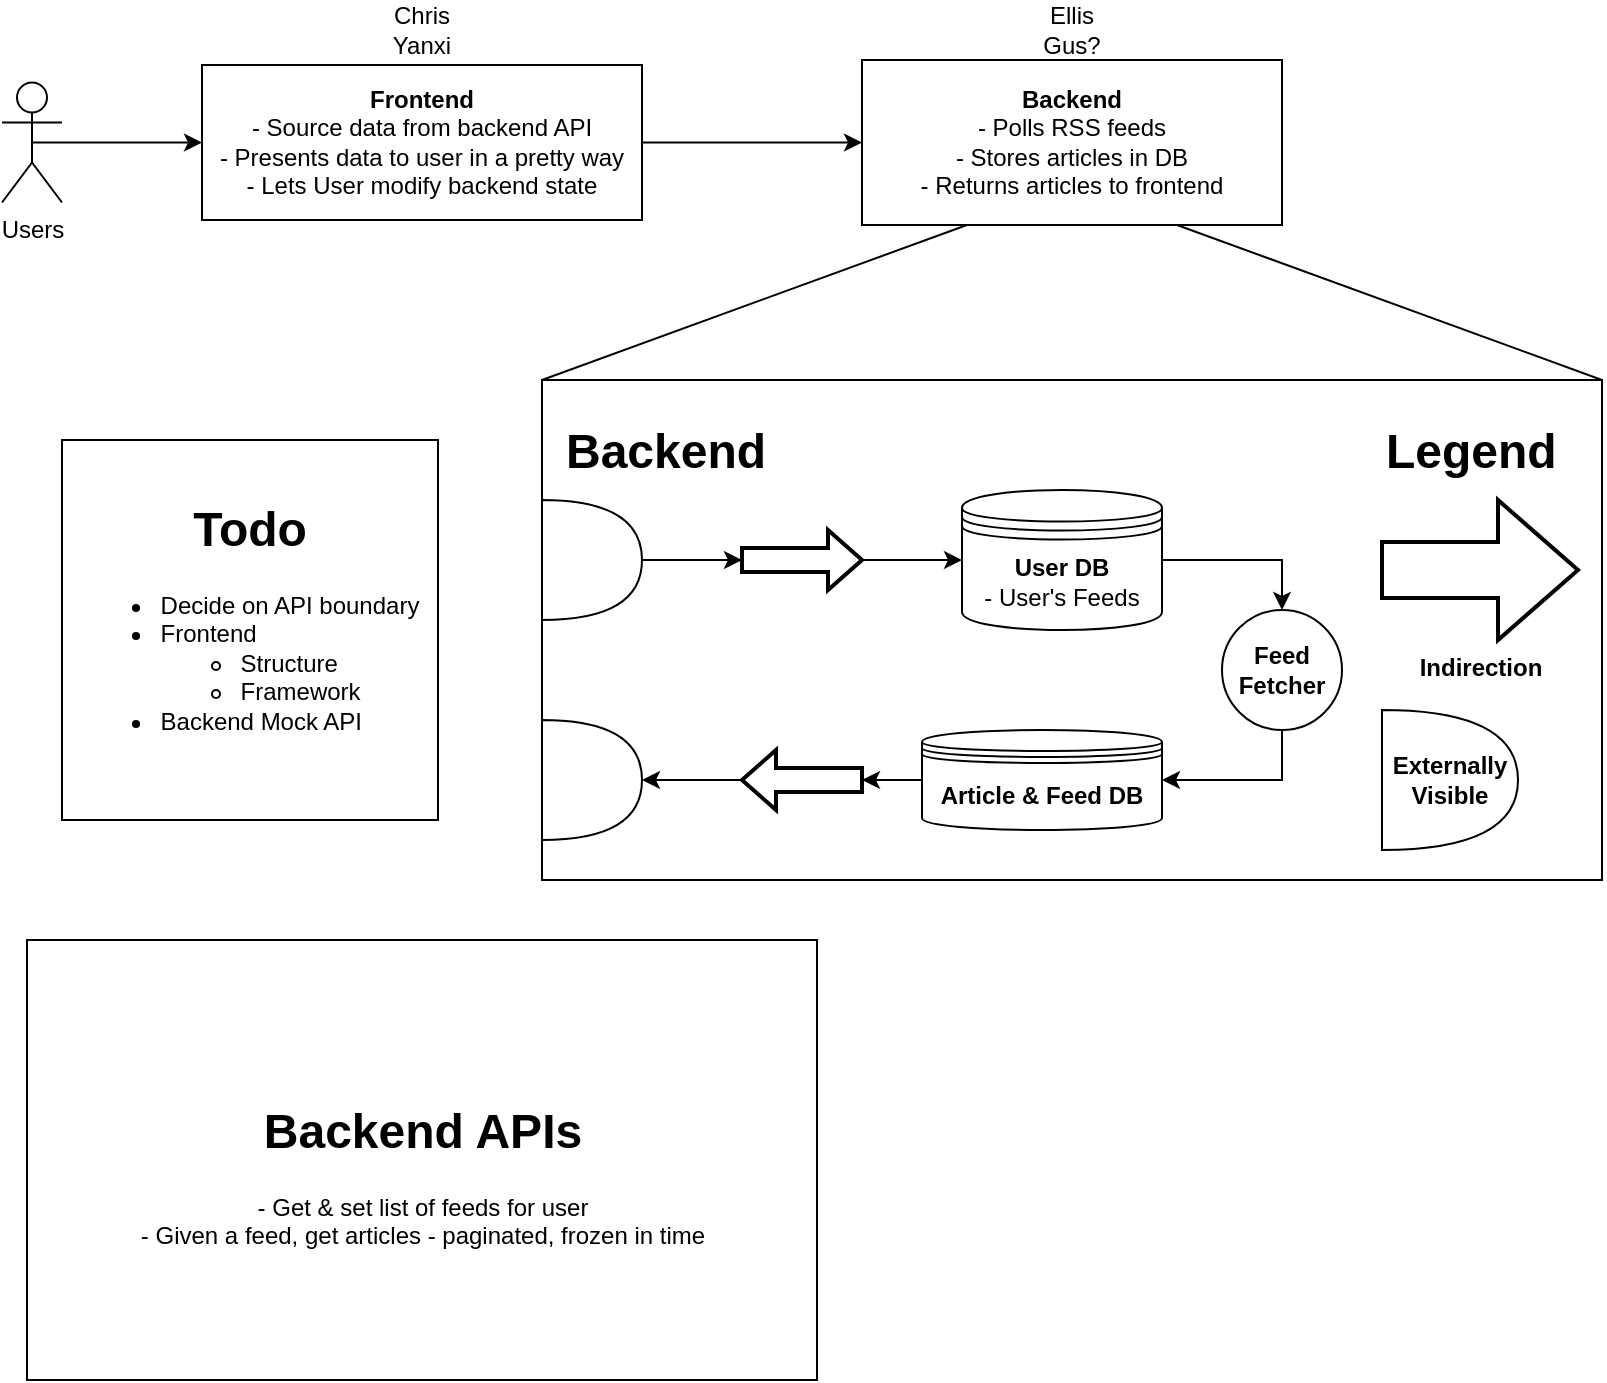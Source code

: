 <mxfile version="26.0.11">
  <diagram name="Page-1" id="ONNEkl865YsKOU8A_xtl">
    <mxGraphModel dx="1842" dy="751" grid="1" gridSize="10" guides="1" tooltips="1" connect="1" arrows="1" fold="1" page="1" pageScale="1" pageWidth="1920" pageHeight="1200" math="0" shadow="0">
      <root>
        <mxCell id="0" />
        <mxCell id="1" parent="0" />
        <mxCell id="Un7B_MPfDlpBDxi7xrs7-4" style="edgeStyle=orthogonalEdgeStyle;rounded=0;orthogonalLoop=1;jettySize=auto;html=1;exitX=1;exitY=0.5;exitDx=0;exitDy=0;entryX=0;entryY=0.5;entryDx=0;entryDy=0;" parent="1" source="Un7B_MPfDlpBDxi7xrs7-1" target="Un7B_MPfDlpBDxi7xrs7-2" edge="1">
          <mxGeometry relative="1" as="geometry" />
        </mxCell>
        <mxCell id="Un7B_MPfDlpBDxi7xrs7-1" value="&lt;div&gt;&lt;b&gt;Frontend&lt;/b&gt;&lt;/div&gt;&lt;div&gt;- Source data from backend API&lt;/div&gt;&lt;div&gt;- Presents data to user in a pretty way&lt;/div&gt;&lt;div&gt;- Lets User modify backend state&lt;br&gt;&lt;/div&gt;" style="rounded=0;whiteSpace=wrap;html=1;" parent="1" vertex="1">
          <mxGeometry x="160" y="92.5" width="220" height="77.5" as="geometry" />
        </mxCell>
        <mxCell id="Un7B_MPfDlpBDxi7xrs7-2" value="&lt;div&gt;&lt;b&gt;Backend&lt;/b&gt;&lt;/div&gt;&lt;div&gt;- Polls RSS feeds&lt;/div&gt;&lt;div&gt;- Stores articles in DB&lt;/div&gt;&lt;div&gt;- Returns articles to frontend&lt;br&gt;&lt;/div&gt;" style="rounded=0;whiteSpace=wrap;html=1;" parent="1" vertex="1">
          <mxGeometry x="490" y="90" width="210" height="82.5" as="geometry" />
        </mxCell>
        <mxCell id="Un7B_MPfDlpBDxi7xrs7-5" style="edgeStyle=orthogonalEdgeStyle;rounded=0;orthogonalLoop=1;jettySize=auto;html=1;exitX=0.5;exitY=0.5;exitDx=0;exitDy=0;exitPerimeter=0;entryX=0;entryY=0.5;entryDx=0;entryDy=0;" parent="1" source="Un7B_MPfDlpBDxi7xrs7-3" target="Un7B_MPfDlpBDxi7xrs7-1" edge="1">
          <mxGeometry relative="1" as="geometry" />
        </mxCell>
        <mxCell id="Un7B_MPfDlpBDxi7xrs7-3" value="&lt;div&gt;Users&lt;/div&gt;" style="shape=umlActor;verticalLabelPosition=bottom;verticalAlign=top;html=1;outlineConnect=0;" parent="1" vertex="1">
          <mxGeometry x="60" y="101.25" width="30" height="60" as="geometry" />
        </mxCell>
        <mxCell id="Un7B_MPfDlpBDxi7xrs7-43" value="" style="endArrow=none;html=1;rounded=0;entryX=0.25;entryY=1;entryDx=0;entryDy=0;exitX=0;exitY=0;exitDx=0;exitDy=0;" parent="1" source="Un7B_MPfDlpBDxi7xrs7-34" target="Un7B_MPfDlpBDxi7xrs7-2" edge="1">
          <mxGeometry width="50" height="50" relative="1" as="geometry">
            <mxPoint x="410" y="330" as="sourcePoint" />
            <mxPoint x="460" y="280" as="targetPoint" />
          </mxGeometry>
        </mxCell>
        <mxCell id="Un7B_MPfDlpBDxi7xrs7-44" value="" style="endArrow=none;html=1;rounded=0;entryX=0.75;entryY=1;entryDx=0;entryDy=0;exitX=1;exitY=0;exitDx=0;exitDy=0;" parent="1" source="Un7B_MPfDlpBDxi7xrs7-34" target="Un7B_MPfDlpBDxi7xrs7-2" edge="1">
          <mxGeometry width="50" height="50" relative="1" as="geometry">
            <mxPoint x="410" y="330" as="sourcePoint" />
            <mxPoint x="460" y="280" as="targetPoint" />
          </mxGeometry>
        </mxCell>
        <mxCell id="Un7B_MPfDlpBDxi7xrs7-48" value="" style="group" parent="1" vertex="1" connectable="0">
          <mxGeometry x="330" y="250" width="530" height="250" as="geometry" />
        </mxCell>
        <mxCell id="Un7B_MPfDlpBDxi7xrs7-34" value="" style="rounded=0;whiteSpace=wrap;html=1;" parent="Un7B_MPfDlpBDxi7xrs7-48" vertex="1">
          <mxGeometry width="530" height="250" as="geometry" />
        </mxCell>
        <mxCell id="Un7B_MPfDlpBDxi7xrs7-15" style="edgeStyle=orthogonalEdgeStyle;rounded=0;orthogonalLoop=1;jettySize=auto;html=1;entryX=1;entryY=0.5;entryDx=0;entryDy=0;exitX=0.5;exitY=1;exitDx=0;exitDy=0;" parent="Un7B_MPfDlpBDxi7xrs7-48" source="Un7B_MPfDlpBDxi7xrs7-10" target="Un7B_MPfDlpBDxi7xrs7-12" edge="1">
          <mxGeometry relative="1" as="geometry" />
        </mxCell>
        <mxCell id="Un7B_MPfDlpBDxi7xrs7-10" value="&lt;div&gt;Feed&lt;/div&gt;&lt;div&gt;Fetcher&lt;/div&gt;" style="ellipse;whiteSpace=wrap;html=1;aspect=fixed;fontStyle=1" parent="Un7B_MPfDlpBDxi7xrs7-48" vertex="1">
          <mxGeometry x="340" y="115" width="60" height="60" as="geometry" />
        </mxCell>
        <mxCell id="Un7B_MPfDlpBDxi7xrs7-12" value="&lt;div&gt;&lt;b&gt;Article &amp;amp; Feed DB&lt;/b&gt;&lt;/div&gt;" style="shape=datastore;whiteSpace=wrap;html=1;" parent="Un7B_MPfDlpBDxi7xrs7-48" vertex="1">
          <mxGeometry x="190" y="175" width="120" height="50" as="geometry" />
        </mxCell>
        <mxCell id="Un7B_MPfDlpBDxi7xrs7-14" style="edgeStyle=orthogonalEdgeStyle;rounded=0;orthogonalLoop=1;jettySize=auto;html=1;entryX=0.5;entryY=0;entryDx=0;entryDy=0;" parent="Un7B_MPfDlpBDxi7xrs7-48" source="Un7B_MPfDlpBDxi7xrs7-13" target="Un7B_MPfDlpBDxi7xrs7-10" edge="1">
          <mxGeometry relative="1" as="geometry" />
        </mxCell>
        <mxCell id="Un7B_MPfDlpBDxi7xrs7-13" value="&lt;div&gt;&lt;b&gt;User DB&lt;/b&gt;&lt;/div&gt;&lt;div&gt;- User&#39;s Feeds&lt;br&gt;&lt;/div&gt;" style="shape=datastore;whiteSpace=wrap;html=1;" parent="Un7B_MPfDlpBDxi7xrs7-48" vertex="1">
          <mxGeometry x="210" y="55" width="100" height="70" as="geometry" />
        </mxCell>
        <mxCell id="Un7B_MPfDlpBDxi7xrs7-24" style="edgeStyle=orthogonalEdgeStyle;rounded=0;orthogonalLoop=1;jettySize=auto;html=1;" parent="Un7B_MPfDlpBDxi7xrs7-48" source="Un7B_MPfDlpBDxi7xrs7-20" target="Un7B_MPfDlpBDxi7xrs7-13" edge="1">
          <mxGeometry relative="1" as="geometry" />
        </mxCell>
        <mxCell id="Un7B_MPfDlpBDxi7xrs7-20" value="" style="verticalLabelPosition=bottom;verticalAlign=top;html=1;strokeWidth=2;shape=mxgraph.arrows2.arrow;dy=0.6;dx=17;notch=0;" parent="Un7B_MPfDlpBDxi7xrs7-48" vertex="1">
          <mxGeometry x="100" y="75" width="60" height="30" as="geometry" />
        </mxCell>
        <mxCell id="Un7B_MPfDlpBDxi7xrs7-25" style="edgeStyle=orthogonalEdgeStyle;rounded=0;orthogonalLoop=1;jettySize=auto;html=1;" parent="Un7B_MPfDlpBDxi7xrs7-48" source="Un7B_MPfDlpBDxi7xrs7-12" target="Un7B_MPfDlpBDxi7xrs7-22" edge="1">
          <mxGeometry relative="1" as="geometry" />
        </mxCell>
        <mxCell id="Un7B_MPfDlpBDxi7xrs7-46" style="edgeStyle=orthogonalEdgeStyle;rounded=0;orthogonalLoop=1;jettySize=auto;html=1;" parent="Un7B_MPfDlpBDxi7xrs7-48" source="Un7B_MPfDlpBDxi7xrs7-22" target="Un7B_MPfDlpBDxi7xrs7-28" edge="1">
          <mxGeometry relative="1" as="geometry" />
        </mxCell>
        <mxCell id="Un7B_MPfDlpBDxi7xrs7-22" value="" style="verticalLabelPosition=bottom;verticalAlign=top;html=1;strokeWidth=2;shape=mxgraph.arrows2.arrow;dy=0.6;dx=17;notch=0;rotation=-180;" parent="Un7B_MPfDlpBDxi7xrs7-48" vertex="1">
          <mxGeometry x="100" y="185" width="60" height="30" as="geometry" />
        </mxCell>
        <mxCell id="Un7B_MPfDlpBDxi7xrs7-26" value="Indirection" style="verticalLabelPosition=bottom;verticalAlign=top;html=1;strokeWidth=2;shape=mxgraph.arrows2.arrow;dy=0.6;dx=40;notch=0;fontStyle=1" parent="Un7B_MPfDlpBDxi7xrs7-48" vertex="1">
          <mxGeometry x="420" y="60" width="98" height="70" as="geometry" />
        </mxCell>
        <mxCell id="Un7B_MPfDlpBDxi7xrs7-28" value="" style="shape=or;whiteSpace=wrap;html=1;" parent="Un7B_MPfDlpBDxi7xrs7-48" vertex="1">
          <mxGeometry y="170" width="50" height="60" as="geometry" />
        </mxCell>
        <mxCell id="Un7B_MPfDlpBDxi7xrs7-29" value="&lt;div&gt;Externally&lt;/div&gt;&lt;div&gt;Visible&lt;br&gt;&lt;/div&gt;" style="shape=or;whiteSpace=wrap;html=1;fontStyle=1" parent="Un7B_MPfDlpBDxi7xrs7-48" vertex="1">
          <mxGeometry x="420" y="165" width="68" height="70" as="geometry" />
        </mxCell>
        <mxCell id="Un7B_MPfDlpBDxi7xrs7-30" value="&lt;h1 style=&quot;margin-top: 0px;&quot;&gt;Legend&lt;/h1&gt;" style="text;html=1;whiteSpace=wrap;overflow=hidden;rounded=0;" parent="Un7B_MPfDlpBDxi7xrs7-48" vertex="1">
          <mxGeometry x="420" y="15" width="98" height="40" as="geometry" />
        </mxCell>
        <mxCell id="Un7B_MPfDlpBDxi7xrs7-32" value="" style="shape=or;whiteSpace=wrap;html=1;" parent="Un7B_MPfDlpBDxi7xrs7-48" vertex="1">
          <mxGeometry y="60" width="50" height="60" as="geometry" />
        </mxCell>
        <mxCell id="Un7B_MPfDlpBDxi7xrs7-33" style="edgeStyle=orthogonalEdgeStyle;rounded=0;orthogonalLoop=1;jettySize=auto;html=1;" parent="Un7B_MPfDlpBDxi7xrs7-48" source="Un7B_MPfDlpBDxi7xrs7-32" target="Un7B_MPfDlpBDxi7xrs7-20" edge="1">
          <mxGeometry relative="1" as="geometry" />
        </mxCell>
        <mxCell id="Un7B_MPfDlpBDxi7xrs7-36" value="&lt;h1 style=&quot;margin-top: 0px;&quot;&gt;Backend&lt;/h1&gt;" style="text;html=1;whiteSpace=wrap;overflow=hidden;rounded=0;" parent="Un7B_MPfDlpBDxi7xrs7-48" vertex="1">
          <mxGeometry x="10" y="15" width="109" height="40" as="geometry" />
        </mxCell>
        <mxCell id="mnFB6uuwoRAHt490Lffs-2" value="&lt;div&gt;Chris&lt;/div&gt;&lt;div&gt;Yanxi&lt;/div&gt;" style="text;html=1;align=center;verticalAlign=middle;whiteSpace=wrap;rounded=0;" parent="1" vertex="1">
          <mxGeometry x="240" y="60" width="60" height="30" as="geometry" />
        </mxCell>
        <mxCell id="mnFB6uuwoRAHt490Lffs-3" value="&lt;div&gt;Ellis&lt;/div&gt;&lt;div&gt;Gus?&lt;br&gt;&lt;/div&gt;" style="text;html=1;align=center;verticalAlign=middle;whiteSpace=wrap;rounded=0;" parent="1" vertex="1">
          <mxGeometry x="565" y="60" width="60" height="30" as="geometry" />
        </mxCell>
        <mxCell id="mnFB6uuwoRAHt490Lffs-4" value="&lt;h1 style=&quot;margin-top: 0px;&quot;&gt;&lt;font style=&quot;font-size: 24px;&quot;&gt;&lt;b&gt;Todo&lt;/b&gt;&lt;/font&gt;&lt;/h1&gt;&lt;div align=&quot;left&quot;&gt;&lt;ul&gt;&lt;li&gt;Decide on API boundary&lt;br&gt;&lt;/li&gt;&lt;li&gt;Frontend&lt;/li&gt;&lt;ul&gt;&lt;li&gt;Structure&lt;/li&gt;&lt;li&gt;Framework&lt;/li&gt;&lt;/ul&gt;&lt;li&gt;Backend Mock API&lt;br&gt;&lt;/li&gt;&lt;/ul&gt;&lt;/div&gt;" style="rounded=0;whiteSpace=wrap;html=1;" parent="1" vertex="1">
          <mxGeometry x="90" y="280" width="188" height="190" as="geometry" />
        </mxCell>
        <mxCell id="mnFB6uuwoRAHt490Lffs-5" value="&lt;h1&gt;Backend APIs&lt;/h1&gt;&lt;div&gt;- Get &amp;amp; set list of feeds for user&lt;/div&gt;&lt;div&gt;- Given a feed, get articles - paginated, frozen in time&lt;br&gt;&lt;/div&gt;" style="rounded=0;whiteSpace=wrap;html=1;" parent="1" vertex="1">
          <mxGeometry x="72.5" y="530" width="395" height="220" as="geometry" />
        </mxCell>
      </root>
    </mxGraphModel>
  </diagram>
</mxfile>
